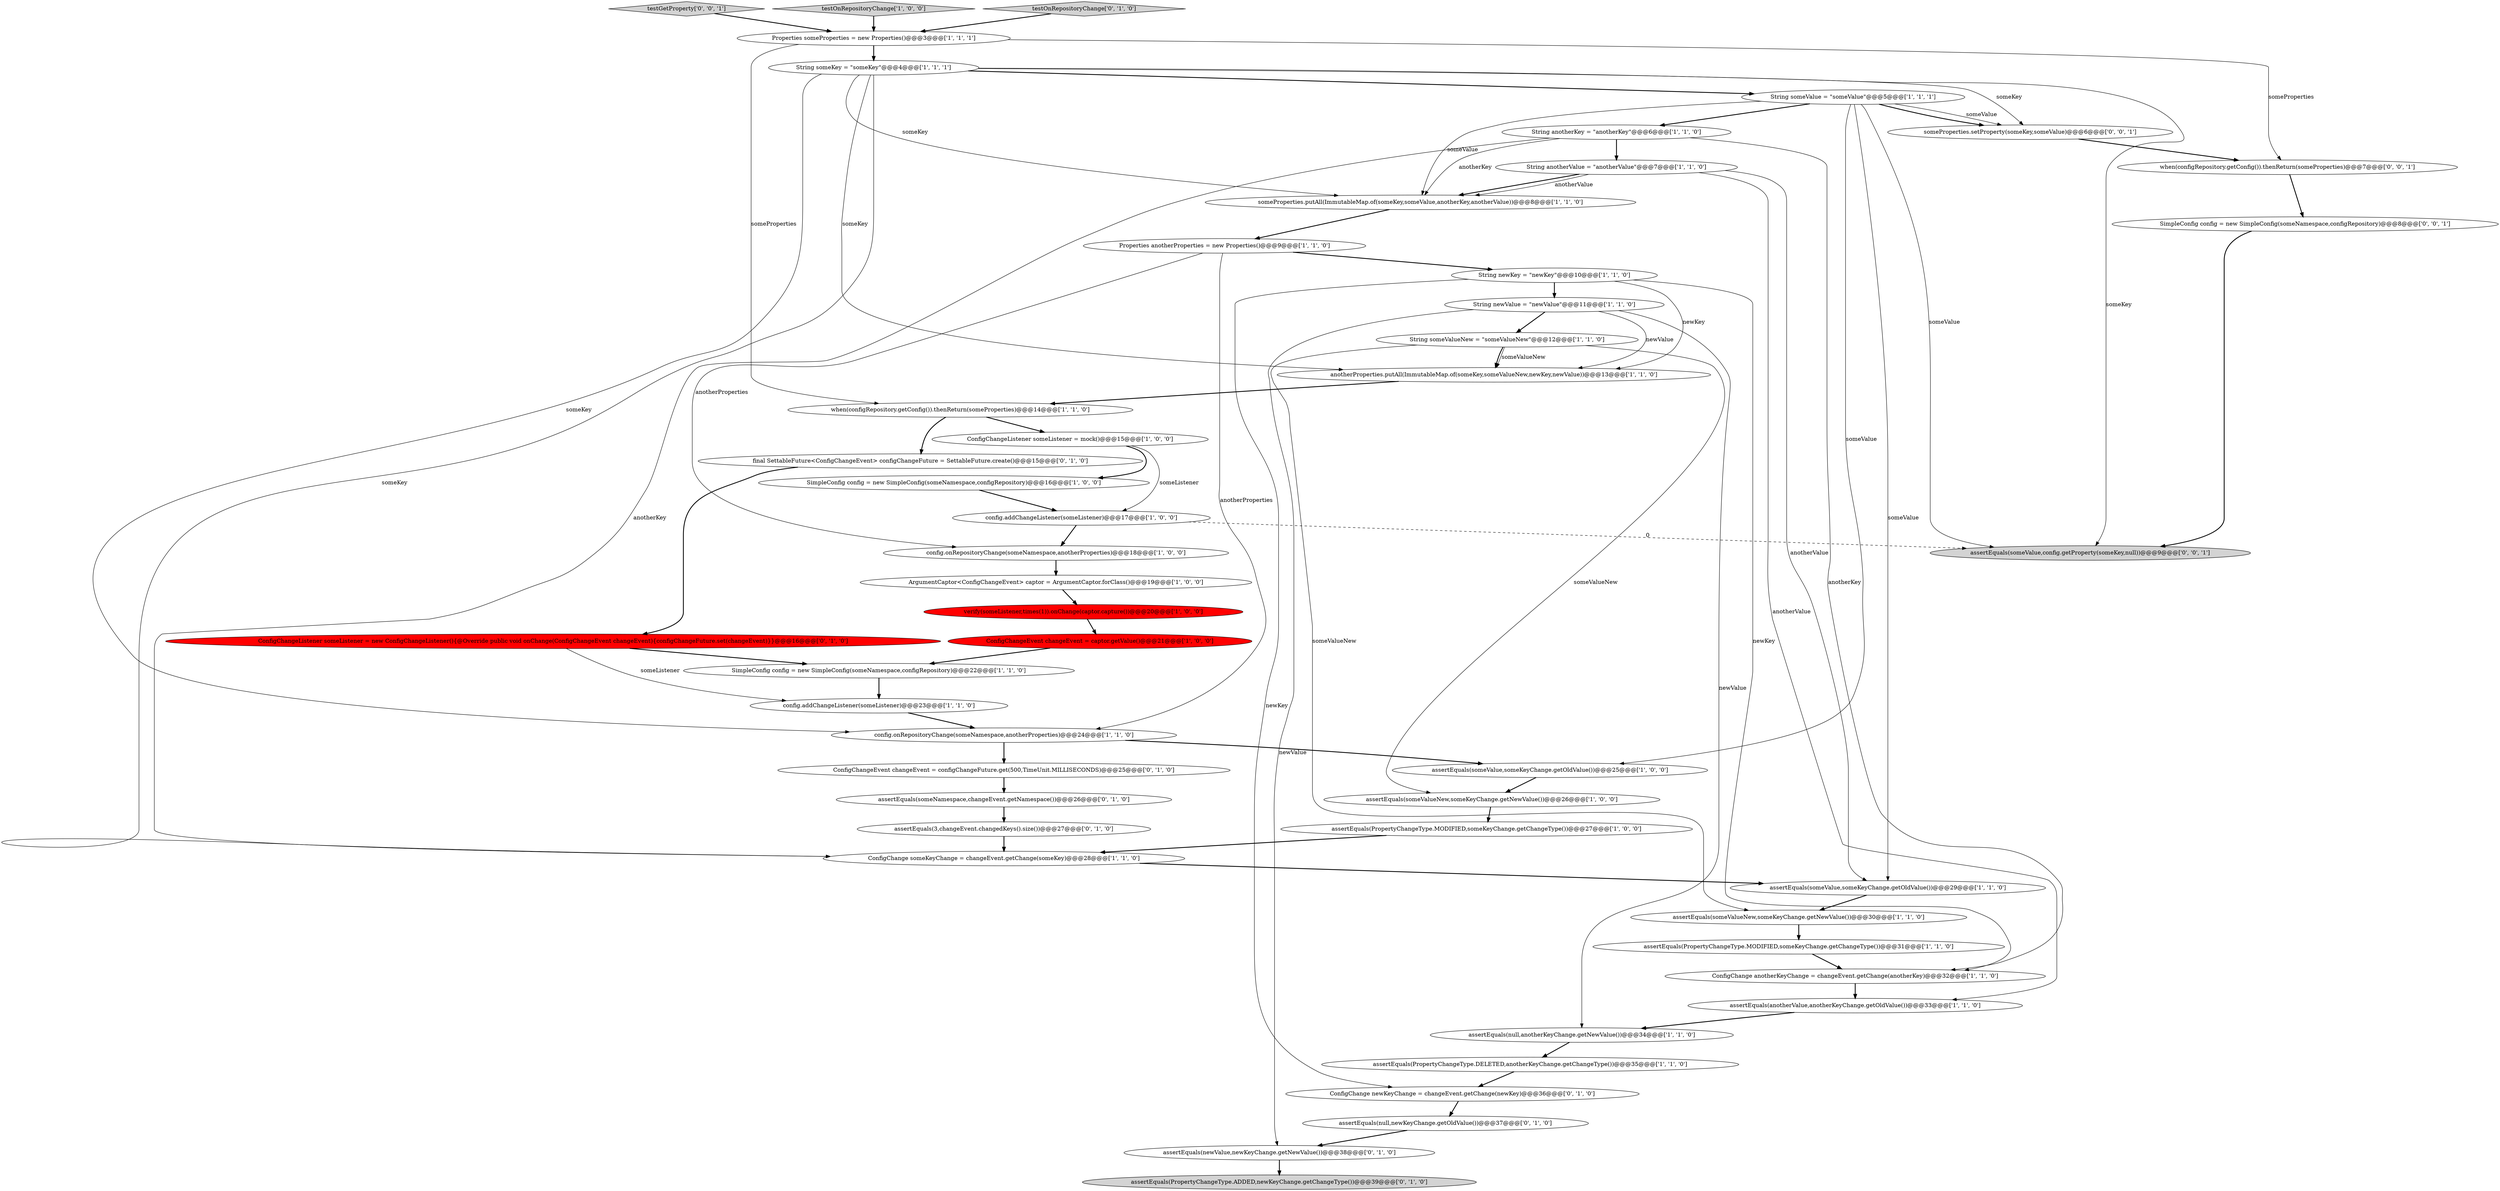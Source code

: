 digraph {
35 [style = filled, label = "assertEquals(3,changeEvent.changedKeys().size())@@@27@@@['0', '1', '0']", fillcolor = white, shape = ellipse image = "AAA0AAABBB2BBB"];
47 [style = filled, label = "testGetProperty['0', '0', '1']", fillcolor = lightgray, shape = diamond image = "AAA0AAABBB3BBB"];
25 [style = filled, label = "assertEquals(PropertyChangeType.DELETED,anotherKeyChange.getChangeType())@@@35@@@['1', '1', '0']", fillcolor = white, shape = ellipse image = "AAA0AAABBB1BBB"];
44 [style = filled, label = "when(configRepository.getConfig()).thenReturn(someProperties)@@@7@@@['0', '0', '1']", fillcolor = white, shape = ellipse image = "AAA0AAABBB3BBB"];
8 [style = filled, label = "assertEquals(someValueNew,someKeyChange.getNewValue())@@@30@@@['1', '1', '0']", fillcolor = white, shape = ellipse image = "AAA0AAABBB1BBB"];
42 [style = filled, label = "ConfigChangeListener someListener = new ConfigChangeListener(){@Override public void onChange(ConfigChangeEvent changeEvent){configChangeFuture.set(changeEvent)}}@@@16@@@['0', '1', '0']", fillcolor = red, shape = ellipse image = "AAA1AAABBB2BBB"];
0 [style = filled, label = "String newValue = \"newValue\"@@@11@@@['1', '1', '0']", fillcolor = white, shape = ellipse image = "AAA0AAABBB1BBB"];
9 [style = filled, label = "String newKey = \"newKey\"@@@10@@@['1', '1', '0']", fillcolor = white, shape = ellipse image = "AAA0AAABBB1BBB"];
1 [style = filled, label = "String anotherValue = \"anotherValue\"@@@7@@@['1', '1', '0']", fillcolor = white, shape = ellipse image = "AAA0AAABBB1BBB"];
28 [style = filled, label = "config.onRepositoryChange(someNamespace,anotherProperties)@@@24@@@['1', '1', '0']", fillcolor = white, shape = ellipse image = "AAA0AAABBB1BBB"];
48 [style = filled, label = "SimpleConfig config = new SimpleConfig(someNamespace,configRepository)@@@8@@@['0', '0', '1']", fillcolor = white, shape = ellipse image = "AAA0AAABBB3BBB"];
21 [style = filled, label = "Properties someProperties = new Properties()@@@3@@@['1', '1', '1']", fillcolor = white, shape = ellipse image = "AAA0AAABBB1BBB"];
17 [style = filled, label = "String anotherKey = \"anotherKey\"@@@6@@@['1', '1', '0']", fillcolor = white, shape = ellipse image = "AAA0AAABBB1BBB"];
2 [style = filled, label = "ArgumentCaptor<ConfigChangeEvent> captor = ArgumentCaptor.forClass()@@@19@@@['1', '0', '0']", fillcolor = white, shape = ellipse image = "AAA0AAABBB1BBB"];
26 [style = filled, label = "String someKey = \"someKey\"@@@4@@@['1', '1', '1']", fillcolor = white, shape = ellipse image = "AAA0AAABBB1BBB"];
32 [style = filled, label = "ConfigChangeEvent changeEvent = captor.getValue()@@@21@@@['1', '0', '0']", fillcolor = red, shape = ellipse image = "AAA1AAABBB1BBB"];
45 [style = filled, label = "assertEquals(someValue,config.getProperty(someKey,null))@@@9@@@['0', '0', '1']", fillcolor = lightgray, shape = ellipse image = "AAA0AAABBB3BBB"];
6 [style = filled, label = "assertEquals(someValueNew,someKeyChange.getNewValue())@@@26@@@['1', '0', '0']", fillcolor = white, shape = ellipse image = "AAA0AAABBB1BBB"];
22 [style = filled, label = "testOnRepositoryChange['1', '0', '0']", fillcolor = lightgray, shape = diamond image = "AAA0AAABBB1BBB"];
34 [style = filled, label = "assertEquals(PropertyChangeType.ADDED,newKeyChange.getChangeType())@@@39@@@['0', '1', '0']", fillcolor = lightgray, shape = ellipse image = "AAA0AAABBB2BBB"];
30 [style = filled, label = "ConfigChange anotherKeyChange = changeEvent.getChange(anotherKey)@@@32@@@['1', '1', '0']", fillcolor = white, shape = ellipse image = "AAA0AAABBB1BBB"];
41 [style = filled, label = "ConfigChangeEvent changeEvent = configChangeFuture.get(500,TimeUnit.MILLISECONDS)@@@25@@@['0', '1', '0']", fillcolor = white, shape = ellipse image = "AAA0AAABBB2BBB"];
13 [style = filled, label = "config.addChangeListener(someListener)@@@17@@@['1', '0', '0']", fillcolor = white, shape = ellipse image = "AAA0AAABBB1BBB"];
36 [style = filled, label = "assertEquals(null,newKeyChange.getOldValue())@@@37@@@['0', '1', '0']", fillcolor = white, shape = ellipse image = "AAA0AAABBB2BBB"];
23 [style = filled, label = "ConfigChangeListener someListener = mock()@@@15@@@['1', '0', '0']", fillcolor = white, shape = ellipse image = "AAA0AAABBB1BBB"];
40 [style = filled, label = "testOnRepositoryChange['0', '1', '0']", fillcolor = lightgray, shape = diamond image = "AAA0AAABBB2BBB"];
14 [style = filled, label = "assertEquals(PropertyChangeType.MODIFIED,someKeyChange.getChangeType())@@@27@@@['1', '0', '0']", fillcolor = white, shape = ellipse image = "AAA0AAABBB1BBB"];
31 [style = filled, label = "SimpleConfig config = new SimpleConfig(someNamespace,configRepository)@@@22@@@['1', '1', '0']", fillcolor = white, shape = ellipse image = "AAA0AAABBB1BBB"];
7 [style = filled, label = "someProperties.putAll(ImmutableMap.of(someKey,someValue,anotherKey,anotherValue))@@@8@@@['1', '1', '0']", fillcolor = white, shape = ellipse image = "AAA0AAABBB1BBB"];
12 [style = filled, label = "anotherProperties.putAll(ImmutableMap.of(someKey,someValueNew,newKey,newValue))@@@13@@@['1', '1', '0']", fillcolor = white, shape = ellipse image = "AAA0AAABBB1BBB"];
19 [style = filled, label = "String someValueNew = \"someValueNew\"@@@12@@@['1', '1', '0']", fillcolor = white, shape = ellipse image = "AAA0AAABBB1BBB"];
33 [style = filled, label = "ConfigChange someKeyChange = changeEvent.getChange(someKey)@@@28@@@['1', '1', '0']", fillcolor = white, shape = ellipse image = "AAA0AAABBB1BBB"];
38 [style = filled, label = "assertEquals(someNamespace,changeEvent.getNamespace())@@@26@@@['0', '1', '0']", fillcolor = white, shape = ellipse image = "AAA0AAABBB2BBB"];
43 [style = filled, label = "final SettableFuture<ConfigChangeEvent> configChangeFuture = SettableFuture.create()@@@15@@@['0', '1', '0']", fillcolor = white, shape = ellipse image = "AAA0AAABBB2BBB"];
46 [style = filled, label = "someProperties.setProperty(someKey,someValue)@@@6@@@['0', '0', '1']", fillcolor = white, shape = ellipse image = "AAA0AAABBB3BBB"];
39 [style = filled, label = "assertEquals(newValue,newKeyChange.getNewValue())@@@38@@@['0', '1', '0']", fillcolor = white, shape = ellipse image = "AAA0AAABBB2BBB"];
10 [style = filled, label = "when(configRepository.getConfig()).thenReturn(someProperties)@@@14@@@['1', '1', '0']", fillcolor = white, shape = ellipse image = "AAA0AAABBB1BBB"];
16 [style = filled, label = "verify(someListener,times(1)).onChange(captor.capture())@@@20@@@['1', '0', '0']", fillcolor = red, shape = ellipse image = "AAA1AAABBB1BBB"];
20 [style = filled, label = "assertEquals(someValue,someKeyChange.getOldValue())@@@25@@@['1', '0', '0']", fillcolor = white, shape = ellipse image = "AAA0AAABBB1BBB"];
15 [style = filled, label = "SimpleConfig config = new SimpleConfig(someNamespace,configRepository)@@@16@@@['1', '0', '0']", fillcolor = white, shape = ellipse image = "AAA0AAABBB1BBB"];
24 [style = filled, label = "config.addChangeListener(someListener)@@@23@@@['1', '1', '0']", fillcolor = white, shape = ellipse image = "AAA0AAABBB1BBB"];
11 [style = filled, label = "assertEquals(null,anotherKeyChange.getNewValue())@@@34@@@['1', '1', '0']", fillcolor = white, shape = ellipse image = "AAA0AAABBB1BBB"];
3 [style = filled, label = "assertEquals(someValue,someKeyChange.getOldValue())@@@29@@@['1', '1', '0']", fillcolor = white, shape = ellipse image = "AAA0AAABBB1BBB"];
5 [style = filled, label = "assertEquals(PropertyChangeType.MODIFIED,someKeyChange.getChangeType())@@@31@@@['1', '1', '0']", fillcolor = white, shape = ellipse image = "AAA0AAABBB1BBB"];
18 [style = filled, label = "config.onRepositoryChange(someNamespace,anotherProperties)@@@18@@@['1', '0', '0']", fillcolor = white, shape = ellipse image = "AAA0AAABBB1BBB"];
37 [style = filled, label = "ConfigChange newKeyChange = changeEvent.getChange(newKey)@@@36@@@['0', '1', '0']", fillcolor = white, shape = ellipse image = "AAA0AAABBB2BBB"];
29 [style = filled, label = "Properties anotherProperties = new Properties()@@@9@@@['1', '1', '0']", fillcolor = white, shape = ellipse image = "AAA0AAABBB1BBB"];
27 [style = filled, label = "String someValue = \"someValue\"@@@5@@@['1', '1', '1']", fillcolor = white, shape = ellipse image = "AAA0AAABBB1BBB"];
4 [style = filled, label = "assertEquals(anotherValue,anotherKeyChange.getOldValue())@@@33@@@['1', '1', '0']", fillcolor = white, shape = ellipse image = "AAA0AAABBB1BBB"];
46->44 [style = bold, label=""];
19->6 [style = solid, label="someValueNew"];
24->28 [style = bold, label=""];
26->45 [style = solid, label="someKey"];
27->45 [style = solid, label="someValue"];
15->13 [style = bold, label=""];
9->0 [style = bold, label=""];
17->1 [style = bold, label=""];
33->3 [style = bold, label=""];
10->43 [style = bold, label=""];
19->12 [style = bold, label=""];
28->20 [style = bold, label=""];
37->36 [style = bold, label=""];
0->19 [style = bold, label=""];
27->20 [style = solid, label="someValue"];
11->25 [style = bold, label=""];
17->7 [style = solid, label="anotherKey"];
39->34 [style = bold, label=""];
31->24 [style = bold, label=""];
9->30 [style = solid, label="newKey"];
26->33 [style = solid, label="someKey"];
29->9 [style = bold, label=""];
0->11 [style = solid, label="newValue"];
0->39 [style = solid, label="newValue"];
23->15 [style = bold, label=""];
43->42 [style = bold, label=""];
22->21 [style = bold, label=""];
35->33 [style = bold, label=""];
16->32 [style = bold, label=""];
42->31 [style = bold, label=""];
17->33 [style = solid, label="anotherKey"];
20->6 [style = bold, label=""];
19->8 [style = solid, label="someValueNew"];
27->46 [style = solid, label="someValue"];
18->2 [style = bold, label=""];
9->12 [style = solid, label="newKey"];
1->4 [style = solid, label="anotherValue"];
1->7 [style = bold, label=""];
29->18 [style = solid, label="anotherProperties"];
36->39 [style = bold, label=""];
14->33 [style = bold, label=""];
26->7 [style = solid, label="someKey"];
28->41 [style = bold, label=""];
1->7 [style = solid, label="anotherValue"];
26->12 [style = solid, label="someKey"];
6->14 [style = bold, label=""];
26->28 [style = solid, label="someKey"];
13->45 [style = dashed, label="0"];
26->27 [style = bold, label=""];
21->26 [style = bold, label=""];
1->3 [style = solid, label="anotherValue"];
12->10 [style = bold, label=""];
48->45 [style = bold, label=""];
27->46 [style = bold, label=""];
9->37 [style = solid, label="newKey"];
8->5 [style = bold, label=""];
21->10 [style = solid, label="someProperties"];
26->46 [style = solid, label="someKey"];
25->37 [style = bold, label=""];
10->23 [style = bold, label=""];
30->4 [style = bold, label=""];
44->48 [style = bold, label=""];
3->8 [style = bold, label=""];
0->12 [style = solid, label="newValue"];
23->13 [style = solid, label="someListener"];
29->28 [style = solid, label="anotherProperties"];
42->24 [style = solid, label="someListener"];
27->17 [style = bold, label=""];
27->7 [style = solid, label="someValue"];
19->12 [style = solid, label="someValueNew"];
41->38 [style = bold, label=""];
27->3 [style = solid, label="someValue"];
5->30 [style = bold, label=""];
47->21 [style = bold, label=""];
4->11 [style = bold, label=""];
38->35 [style = bold, label=""];
21->44 [style = solid, label="someProperties"];
17->30 [style = solid, label="anotherKey"];
32->31 [style = bold, label=""];
40->21 [style = bold, label=""];
13->18 [style = bold, label=""];
7->29 [style = bold, label=""];
2->16 [style = bold, label=""];
}
